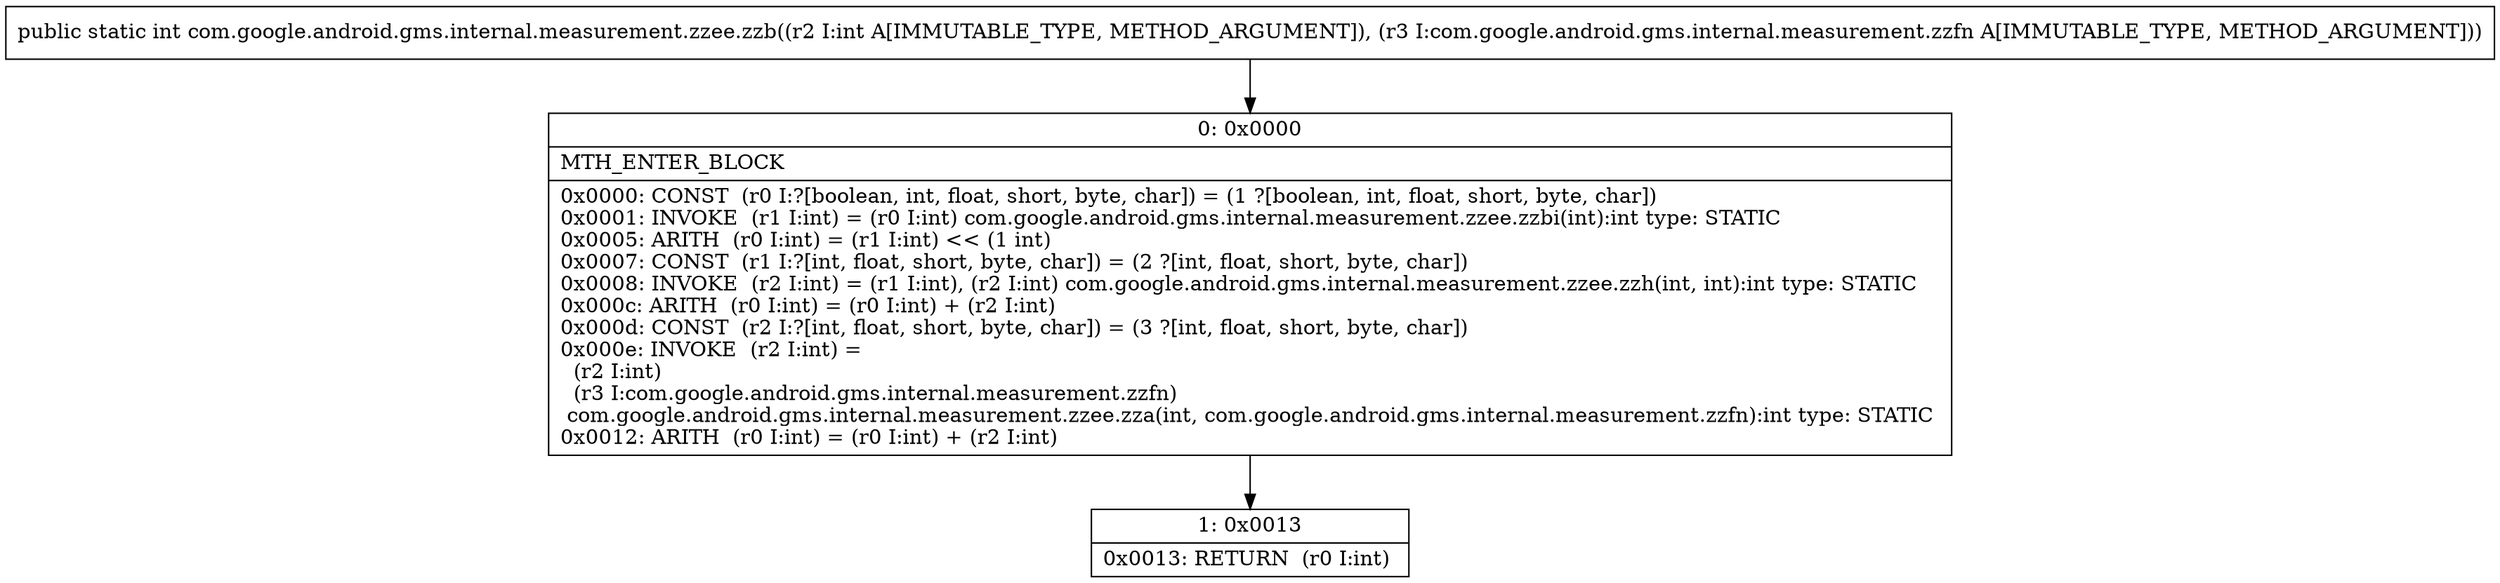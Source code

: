 digraph "CFG forcom.google.android.gms.internal.measurement.zzee.zzb(ILcom\/google\/android\/gms\/internal\/measurement\/zzfn;)I" {
Node_0 [shape=record,label="{0\:\ 0x0000|MTH_ENTER_BLOCK\l|0x0000: CONST  (r0 I:?[boolean, int, float, short, byte, char]) = (1 ?[boolean, int, float, short, byte, char]) \l0x0001: INVOKE  (r1 I:int) = (r0 I:int) com.google.android.gms.internal.measurement.zzee.zzbi(int):int type: STATIC \l0x0005: ARITH  (r0 I:int) = (r1 I:int) \<\< (1 int) \l0x0007: CONST  (r1 I:?[int, float, short, byte, char]) = (2 ?[int, float, short, byte, char]) \l0x0008: INVOKE  (r2 I:int) = (r1 I:int), (r2 I:int) com.google.android.gms.internal.measurement.zzee.zzh(int, int):int type: STATIC \l0x000c: ARITH  (r0 I:int) = (r0 I:int) + (r2 I:int) \l0x000d: CONST  (r2 I:?[int, float, short, byte, char]) = (3 ?[int, float, short, byte, char]) \l0x000e: INVOKE  (r2 I:int) = \l  (r2 I:int)\l  (r3 I:com.google.android.gms.internal.measurement.zzfn)\l com.google.android.gms.internal.measurement.zzee.zza(int, com.google.android.gms.internal.measurement.zzfn):int type: STATIC \l0x0012: ARITH  (r0 I:int) = (r0 I:int) + (r2 I:int) \l}"];
Node_1 [shape=record,label="{1\:\ 0x0013|0x0013: RETURN  (r0 I:int) \l}"];
MethodNode[shape=record,label="{public static int com.google.android.gms.internal.measurement.zzee.zzb((r2 I:int A[IMMUTABLE_TYPE, METHOD_ARGUMENT]), (r3 I:com.google.android.gms.internal.measurement.zzfn A[IMMUTABLE_TYPE, METHOD_ARGUMENT])) }"];
MethodNode -> Node_0;
Node_0 -> Node_1;
}

